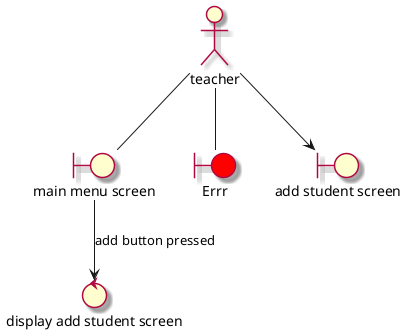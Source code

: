 @startuml

skinparam ActorBorderThickness 1.5
skinparam ActorBackgroundColor #FEFECE
skinparam ActorBorderColor #B20842

skinparam BoundaryBorderThickness 1.5
skinparam BoundaryBackgroundColor #FEFECE
skinparam BoundaryBorderColor #B20842

skinparam EntityBorderThickness 1.5
skinparam EntityBackgroundColor #FEFECE
skinparam EntityBorderColor #B20842

skinparam ControlBorderThickness 1.5
skinparam ControlBackgroundColor #FEFECE
skinparam ControlBorderColor #B20842

skinparam Shadowing true

actor teacher
boundary "main menu screen" as main_menu_screen
boundary "Errr" as err_screen #red
boundary "add student screen" as add_student_screen 
control "display add student screen" as display_add_student_screen

teacher -- err_screen
teacher -- main_menu_screen
teacher --> add_student_screen
main_menu_screen --> display_add_student_screen : add button pressed

@enduml